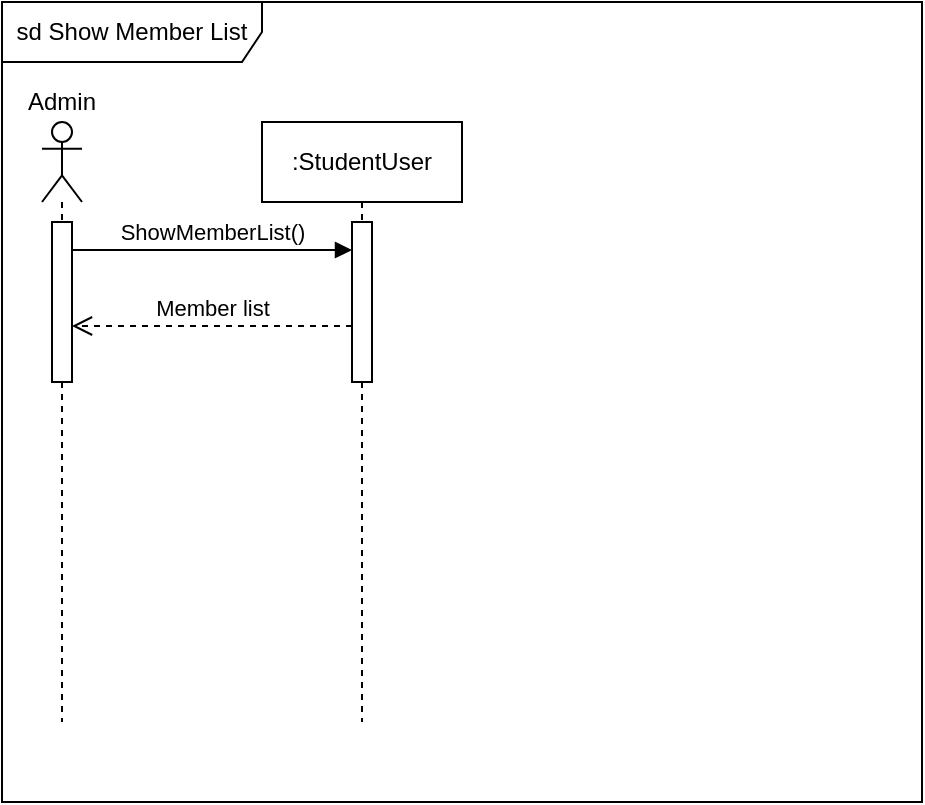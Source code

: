 <mxfile version="10.6.7" type="github"><diagram id="ncnPe3LAeCZ0I8b6aM8f" name="Page-1"><mxGraphModel dx="754" dy="467" grid="1" gridSize="10" guides="1" tooltips="1" connect="1" arrows="1" fold="1" page="1" pageScale="1" pageWidth="827" pageHeight="1169" math="0" shadow="0"><root><mxCell id="0"/><mxCell id="1" parent="0"/><mxCell id="YUtFXq44jswvLZjMBeV3-2" value="sd Show Member List" style="shape=umlFrame;whiteSpace=wrap;html=1;width=130;height=30;" vertex="1" parent="1"><mxGeometry x="70" y="60" width="460" height="400" as="geometry"/></mxCell><mxCell id="YUtFXq44jswvLZjMBeV3-3" value="" style="shape=umlLifeline;participant=umlActor;perimeter=lifelinePerimeter;whiteSpace=wrap;html=1;container=1;collapsible=0;recursiveResize=0;verticalAlign=top;spacingTop=36;labelBackgroundColor=#ffffff;outlineConnect=0;" vertex="1" parent="1"><mxGeometry x="90" y="120" width="20" height="300" as="geometry"/></mxCell><mxCell id="YUtFXq44jswvLZjMBeV3-6" value="" style="html=1;points=[];perimeter=orthogonalPerimeter;" vertex="1" parent="YUtFXq44jswvLZjMBeV3-3"><mxGeometry x="5" y="50" width="10" height="80" as="geometry"/></mxCell><mxCell id="YUtFXq44jswvLZjMBeV3-4" value="Admin" style="text;html=1;strokeColor=none;fillColor=none;align=center;verticalAlign=middle;whiteSpace=wrap;rounded=0;" vertex="1" parent="1"><mxGeometry x="80" y="100" width="40" height="20" as="geometry"/></mxCell><mxCell id="YUtFXq44jswvLZjMBeV3-5" value=":StudentUser" style="shape=umlLifeline;perimeter=lifelinePerimeter;whiteSpace=wrap;html=1;container=1;collapsible=0;recursiveResize=0;outlineConnect=0;" vertex="1" parent="1"><mxGeometry x="200" y="120" width="100" height="300" as="geometry"/></mxCell><mxCell id="YUtFXq44jswvLZjMBeV3-7" value="" style="html=1;points=[];perimeter=orthogonalPerimeter;" vertex="1" parent="YUtFXq44jswvLZjMBeV3-5"><mxGeometry x="45" y="50" width="10" height="80" as="geometry"/></mxCell><mxCell id="YUtFXq44jswvLZjMBeV3-8" value="ShowMemberList()" style="html=1;verticalAlign=bottom;endArrow=block;" edge="1" parent="1"><mxGeometry width="80" relative="1" as="geometry"><mxPoint x="105" y="184" as="sourcePoint"/><mxPoint x="245" y="184" as="targetPoint"/></mxGeometry></mxCell><mxCell id="YUtFXq44jswvLZjMBeV3-9" value="Member list&lt;br&gt;" style="html=1;verticalAlign=bottom;endArrow=open;dashed=1;endSize=8;" edge="1" parent="1"><mxGeometry relative="1" as="geometry"><mxPoint x="245" y="222" as="sourcePoint"/><mxPoint x="105" y="222" as="targetPoint"/></mxGeometry></mxCell></root></mxGraphModel></diagram></mxfile>